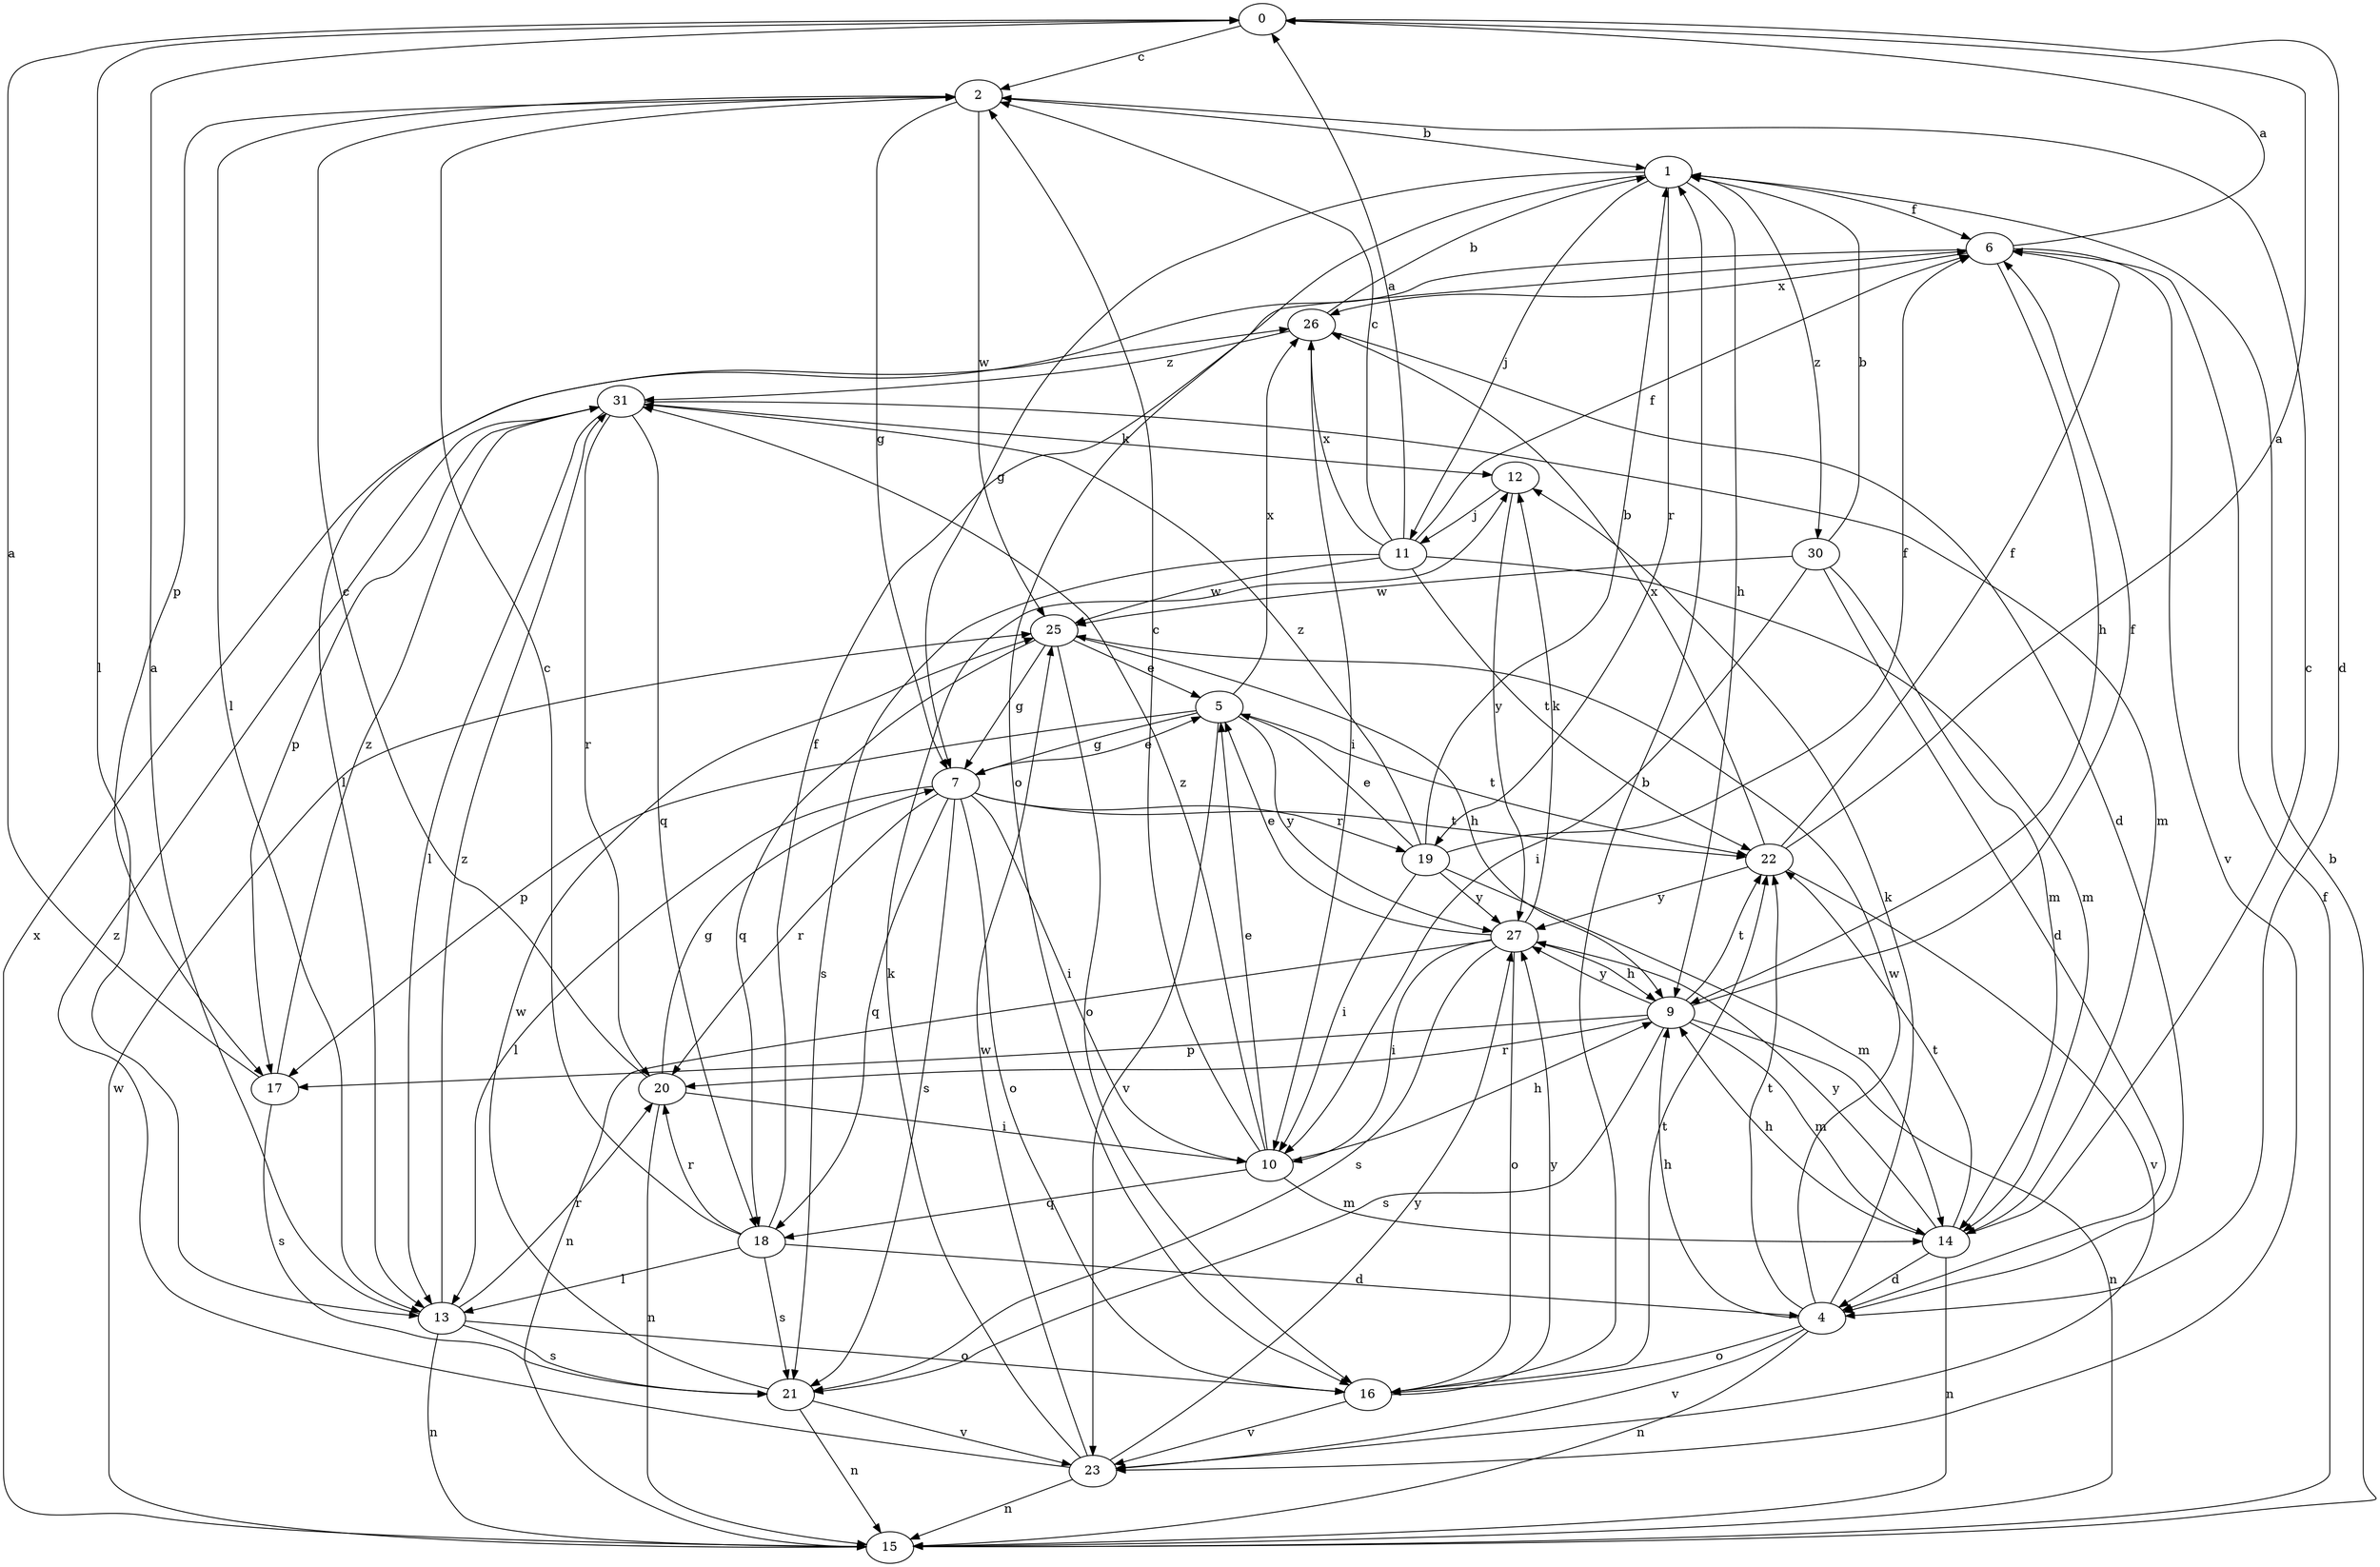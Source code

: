 strict digraph  {
0;
1;
2;
4;
5;
6;
7;
9;
10;
11;
12;
13;
14;
15;
16;
17;
18;
19;
20;
21;
22;
23;
25;
26;
27;
30;
31;
0 -> 2  [label=c];
0 -> 4  [label=d];
0 -> 13  [label=l];
1 -> 6  [label=f];
1 -> 7  [label=g];
1 -> 9  [label=h];
1 -> 11  [label=j];
1 -> 16  [label=o];
1 -> 19  [label=r];
1 -> 30  [label=z];
2 -> 1  [label=b];
2 -> 7  [label=g];
2 -> 13  [label=l];
2 -> 17  [label=p];
2 -> 25  [label=w];
4 -> 9  [label=h];
4 -> 12  [label=k];
4 -> 15  [label=n];
4 -> 16  [label=o];
4 -> 22  [label=t];
4 -> 23  [label=v];
4 -> 25  [label=w];
5 -> 7  [label=g];
5 -> 17  [label=p];
5 -> 22  [label=t];
5 -> 23  [label=v];
5 -> 26  [label=x];
5 -> 27  [label=y];
6 -> 0  [label=a];
6 -> 9  [label=h];
6 -> 13  [label=l];
6 -> 23  [label=v];
6 -> 26  [label=x];
7 -> 5  [label=e];
7 -> 10  [label=i];
7 -> 13  [label=l];
7 -> 16  [label=o];
7 -> 18  [label=q];
7 -> 19  [label=r];
7 -> 20  [label=r];
7 -> 21  [label=s];
7 -> 22  [label=t];
9 -> 6  [label=f];
9 -> 14  [label=m];
9 -> 15  [label=n];
9 -> 17  [label=p];
9 -> 20  [label=r];
9 -> 21  [label=s];
9 -> 22  [label=t];
9 -> 27  [label=y];
10 -> 2  [label=c];
10 -> 5  [label=e];
10 -> 9  [label=h];
10 -> 14  [label=m];
10 -> 18  [label=q];
10 -> 31  [label=z];
11 -> 0  [label=a];
11 -> 2  [label=c];
11 -> 6  [label=f];
11 -> 14  [label=m];
11 -> 21  [label=s];
11 -> 22  [label=t];
11 -> 25  [label=w];
11 -> 26  [label=x];
12 -> 11  [label=j];
12 -> 27  [label=y];
13 -> 0  [label=a];
13 -> 15  [label=n];
13 -> 16  [label=o];
13 -> 20  [label=r];
13 -> 21  [label=s];
13 -> 31  [label=z];
14 -> 2  [label=c];
14 -> 4  [label=d];
14 -> 9  [label=h];
14 -> 15  [label=n];
14 -> 22  [label=t];
14 -> 27  [label=y];
15 -> 1  [label=b];
15 -> 6  [label=f];
15 -> 25  [label=w];
15 -> 26  [label=x];
16 -> 1  [label=b];
16 -> 22  [label=t];
16 -> 23  [label=v];
16 -> 27  [label=y];
17 -> 0  [label=a];
17 -> 21  [label=s];
17 -> 31  [label=z];
18 -> 2  [label=c];
18 -> 4  [label=d];
18 -> 6  [label=f];
18 -> 13  [label=l];
18 -> 20  [label=r];
18 -> 21  [label=s];
19 -> 1  [label=b];
19 -> 5  [label=e];
19 -> 6  [label=f];
19 -> 10  [label=i];
19 -> 14  [label=m];
19 -> 27  [label=y];
19 -> 31  [label=z];
20 -> 2  [label=c];
20 -> 7  [label=g];
20 -> 10  [label=i];
20 -> 15  [label=n];
21 -> 15  [label=n];
21 -> 23  [label=v];
21 -> 25  [label=w];
22 -> 0  [label=a];
22 -> 6  [label=f];
22 -> 23  [label=v];
22 -> 26  [label=x];
22 -> 27  [label=y];
23 -> 12  [label=k];
23 -> 15  [label=n];
23 -> 25  [label=w];
23 -> 27  [label=y];
23 -> 31  [label=z];
25 -> 5  [label=e];
25 -> 7  [label=g];
25 -> 9  [label=h];
25 -> 16  [label=o];
25 -> 18  [label=q];
26 -> 1  [label=b];
26 -> 4  [label=d];
26 -> 10  [label=i];
26 -> 31  [label=z];
27 -> 5  [label=e];
27 -> 9  [label=h];
27 -> 10  [label=i];
27 -> 12  [label=k];
27 -> 15  [label=n];
27 -> 16  [label=o];
27 -> 21  [label=s];
30 -> 1  [label=b];
30 -> 4  [label=d];
30 -> 10  [label=i];
30 -> 14  [label=m];
30 -> 25  [label=w];
31 -> 12  [label=k];
31 -> 13  [label=l];
31 -> 14  [label=m];
31 -> 17  [label=p];
31 -> 18  [label=q];
31 -> 20  [label=r];
}

